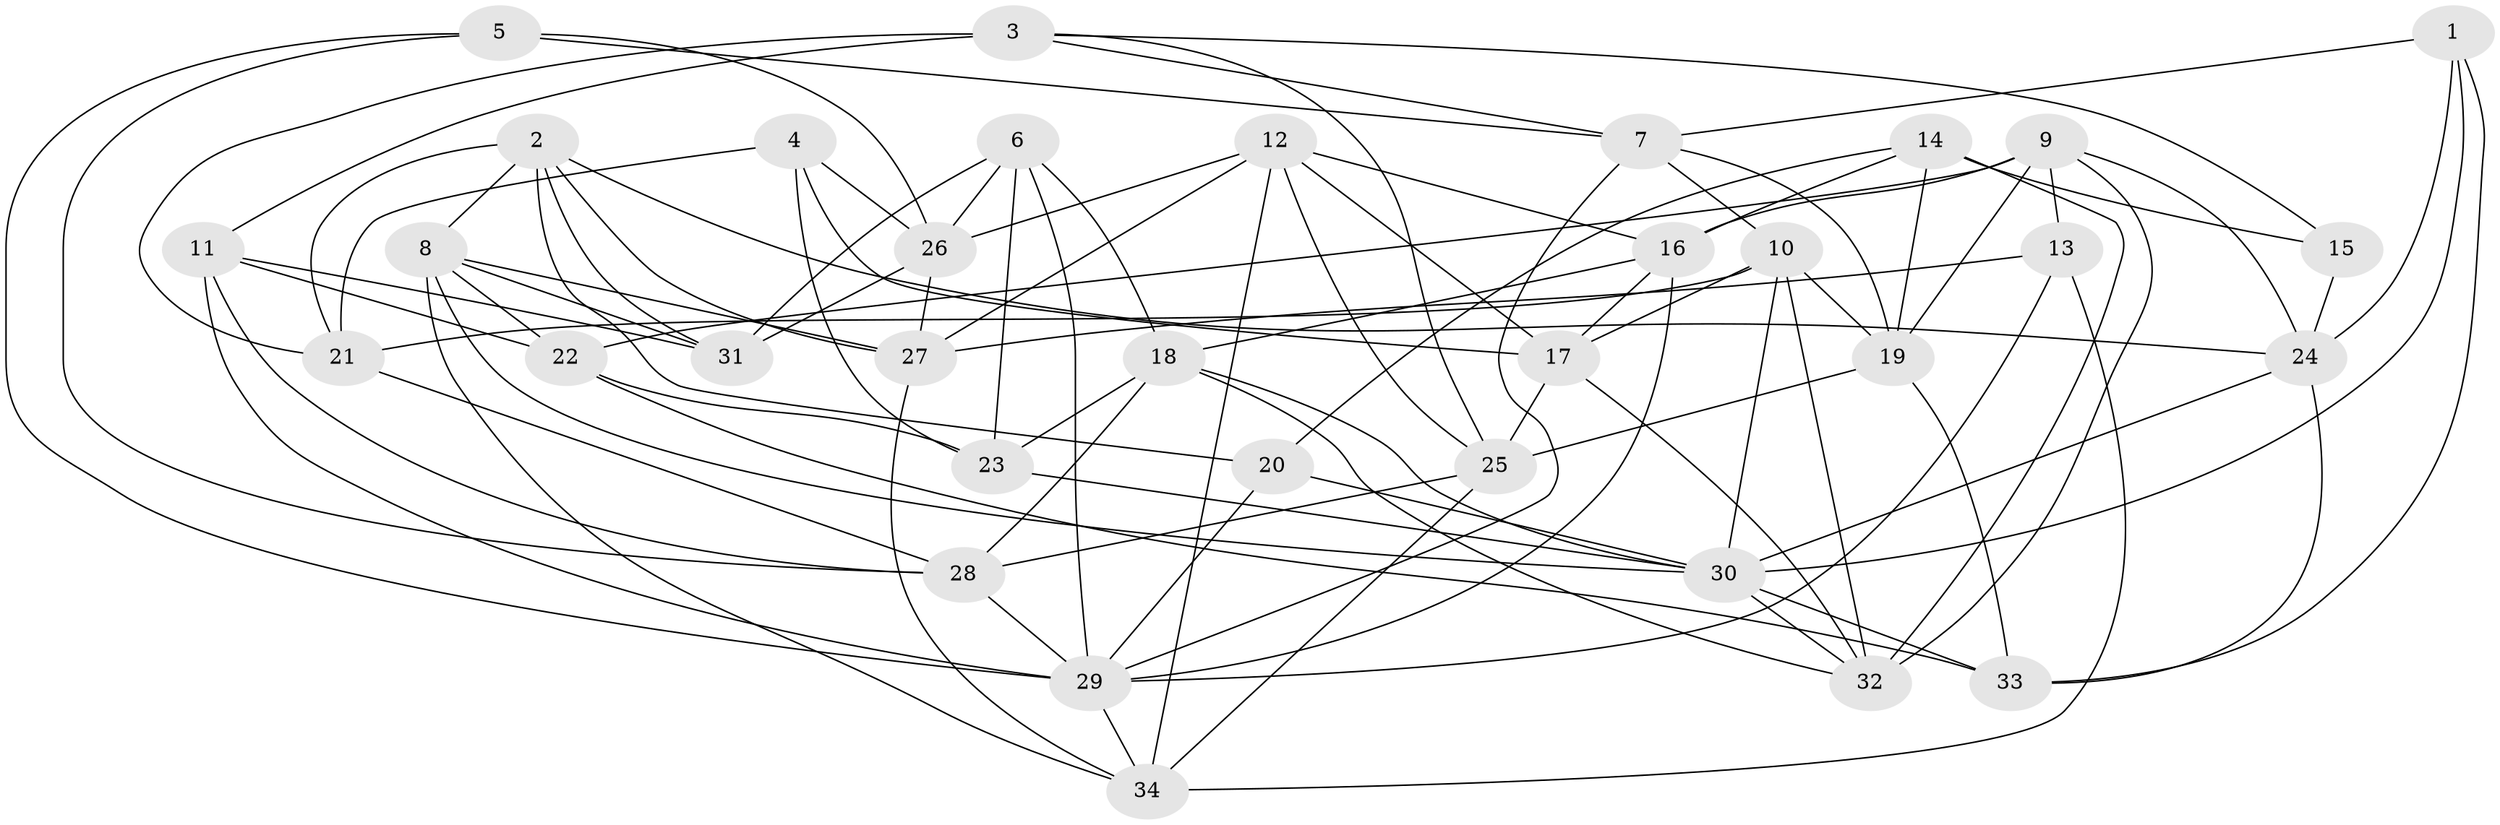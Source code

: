 // original degree distribution, {4: 1.0}
// Generated by graph-tools (version 1.1) at 2025/26/03/09/25 03:26:52]
// undirected, 34 vertices, 94 edges
graph export_dot {
graph [start="1"]
  node [color=gray90,style=filled];
  1;
  2;
  3;
  4;
  5;
  6;
  7;
  8;
  9;
  10;
  11;
  12;
  13;
  14;
  15;
  16;
  17;
  18;
  19;
  20;
  21;
  22;
  23;
  24;
  25;
  26;
  27;
  28;
  29;
  30;
  31;
  32;
  33;
  34;
  1 -- 7 [weight=1.0];
  1 -- 24 [weight=1.0];
  1 -- 30 [weight=1.0];
  1 -- 33 [weight=1.0];
  2 -- 8 [weight=1.0];
  2 -- 20 [weight=1.0];
  2 -- 21 [weight=1.0];
  2 -- 24 [weight=1.0];
  2 -- 27 [weight=1.0];
  2 -- 31 [weight=1.0];
  3 -- 7 [weight=1.0];
  3 -- 11 [weight=1.0];
  3 -- 15 [weight=1.0];
  3 -- 21 [weight=2.0];
  3 -- 25 [weight=1.0];
  4 -- 17 [weight=1.0];
  4 -- 21 [weight=1.0];
  4 -- 23 [weight=1.0];
  4 -- 26 [weight=1.0];
  5 -- 7 [weight=1.0];
  5 -- 26 [weight=1.0];
  5 -- 28 [weight=1.0];
  5 -- 29 [weight=1.0];
  6 -- 18 [weight=1.0];
  6 -- 23 [weight=1.0];
  6 -- 26 [weight=1.0];
  6 -- 29 [weight=1.0];
  6 -- 31 [weight=2.0];
  7 -- 10 [weight=1.0];
  7 -- 19 [weight=1.0];
  7 -- 29 [weight=1.0];
  8 -- 22 [weight=1.0];
  8 -- 27 [weight=1.0];
  8 -- 30 [weight=1.0];
  8 -- 31 [weight=1.0];
  8 -- 34 [weight=1.0];
  9 -- 13 [weight=1.0];
  9 -- 16 [weight=1.0];
  9 -- 19 [weight=1.0];
  9 -- 22 [weight=1.0];
  9 -- 24 [weight=1.0];
  9 -- 32 [weight=1.0];
  10 -- 17 [weight=1.0];
  10 -- 19 [weight=1.0];
  10 -- 21 [weight=1.0];
  10 -- 30 [weight=1.0];
  10 -- 32 [weight=1.0];
  11 -- 22 [weight=1.0];
  11 -- 28 [weight=1.0];
  11 -- 29 [weight=2.0];
  11 -- 31 [weight=1.0];
  12 -- 16 [weight=1.0];
  12 -- 17 [weight=1.0];
  12 -- 25 [weight=1.0];
  12 -- 26 [weight=1.0];
  12 -- 27 [weight=1.0];
  12 -- 34 [weight=1.0];
  13 -- 27 [weight=1.0];
  13 -- 29 [weight=1.0];
  13 -- 34 [weight=1.0];
  14 -- 15 [weight=2.0];
  14 -- 16 [weight=1.0];
  14 -- 19 [weight=1.0];
  14 -- 20 [weight=1.0];
  14 -- 32 [weight=1.0];
  15 -- 24 [weight=1.0];
  16 -- 17 [weight=1.0];
  16 -- 18 [weight=1.0];
  16 -- 29 [weight=1.0];
  17 -- 25 [weight=1.0];
  17 -- 32 [weight=1.0];
  18 -- 23 [weight=1.0];
  18 -- 28 [weight=1.0];
  18 -- 30 [weight=1.0];
  18 -- 32 [weight=1.0];
  19 -- 25 [weight=1.0];
  19 -- 33 [weight=1.0];
  20 -- 29 [weight=1.0];
  20 -- 30 [weight=1.0];
  21 -- 28 [weight=1.0];
  22 -- 23 [weight=1.0];
  22 -- 33 [weight=2.0];
  23 -- 30 [weight=2.0];
  24 -- 30 [weight=1.0];
  24 -- 33 [weight=1.0];
  25 -- 28 [weight=1.0];
  25 -- 34 [weight=1.0];
  26 -- 27 [weight=1.0];
  26 -- 31 [weight=1.0];
  27 -- 34 [weight=1.0];
  28 -- 29 [weight=1.0];
  29 -- 34 [weight=1.0];
  30 -- 32 [weight=1.0];
  30 -- 33 [weight=1.0];
}

